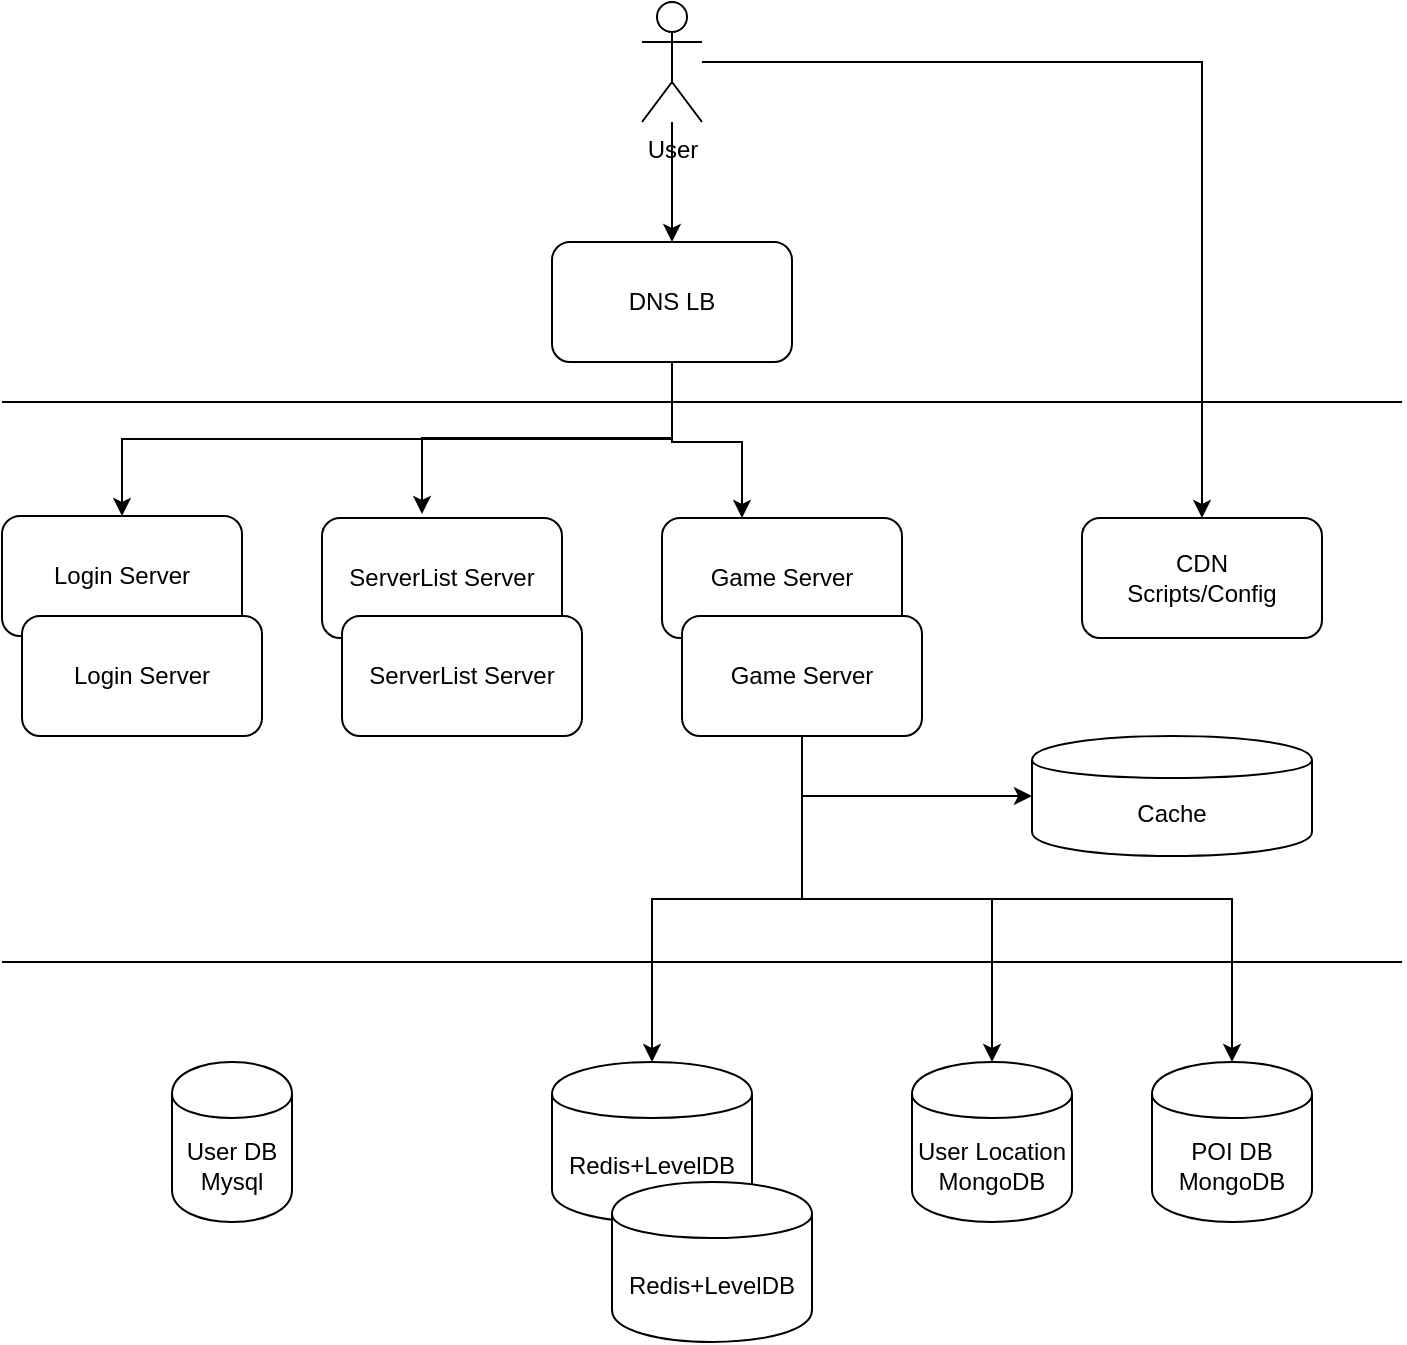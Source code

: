 <mxfile version="13.4.2" type="github">
  <diagram id="B_QkFzZtCHSM38VKsJ9S" name="Page-1">
    <mxGraphModel dx="946" dy="537" grid="1" gridSize="10" guides="1" tooltips="1" connect="1" arrows="1" fold="1" page="1" pageScale="1" pageWidth="827" pageHeight="1169" math="0" shadow="0">
      <root>
        <mxCell id="0" />
        <mxCell id="1" parent="0" />
        <mxCell id="7ppkrrDHbv6pOlSbB4aA-1" value="" style="endArrow=none;html=1;" edge="1" parent="1">
          <mxGeometry width="50" height="50" relative="1" as="geometry">
            <mxPoint x="40" y="500" as="sourcePoint" />
            <mxPoint x="740" y="500" as="targetPoint" />
          </mxGeometry>
        </mxCell>
        <mxCell id="7ppkrrDHbv6pOlSbB4aA-2" value="" style="endArrow=none;html=1;" edge="1" parent="1">
          <mxGeometry width="50" height="50" relative="1" as="geometry">
            <mxPoint x="40" y="220" as="sourcePoint" />
            <mxPoint x="740" y="220" as="targetPoint" />
          </mxGeometry>
        </mxCell>
        <mxCell id="7ppkrrDHbv6pOlSbB4aA-15" style="edgeStyle=orthogonalEdgeStyle;rounded=0;orthogonalLoop=1;jettySize=auto;html=1;entryX=0.5;entryY=0;entryDx=0;entryDy=0;" edge="1" parent="1" source="7ppkrrDHbv6pOlSbB4aA-3" target="7ppkrrDHbv6pOlSbB4aA-14">
          <mxGeometry relative="1" as="geometry" />
        </mxCell>
        <mxCell id="7ppkrrDHbv6pOlSbB4aA-29" style="edgeStyle=orthogonalEdgeStyle;rounded=0;orthogonalLoop=1;jettySize=auto;html=1;entryX=0.5;entryY=0;entryDx=0;entryDy=0;" edge="1" parent="1" source="7ppkrrDHbv6pOlSbB4aA-3" target="7ppkrrDHbv6pOlSbB4aA-24">
          <mxGeometry relative="1" as="geometry" />
        </mxCell>
        <mxCell id="7ppkrrDHbv6pOlSbB4aA-3" value="User" style="shape=umlActor;verticalLabelPosition=bottom;verticalAlign=top;html=1;outlineConnect=0;" vertex="1" parent="1">
          <mxGeometry x="360" y="20" width="30" height="60" as="geometry" />
        </mxCell>
        <mxCell id="7ppkrrDHbv6pOlSbB4aA-18" style="edgeStyle=orthogonalEdgeStyle;rounded=0;orthogonalLoop=1;jettySize=auto;html=1;exitX=0.5;exitY=1;exitDx=0;exitDy=0;entryX=0.5;entryY=0;entryDx=0;entryDy=0;" edge="1" parent="1" source="7ppkrrDHbv6pOlSbB4aA-14" target="7ppkrrDHbv6pOlSbB4aA-16">
          <mxGeometry relative="1" as="geometry" />
        </mxCell>
        <mxCell id="7ppkrrDHbv6pOlSbB4aA-21" style="edgeStyle=orthogonalEdgeStyle;rounded=0;orthogonalLoop=1;jettySize=auto;html=1;exitX=0.5;exitY=1;exitDx=0;exitDy=0;" edge="1" parent="1">
          <mxGeometry relative="1" as="geometry">
            <mxPoint x="375" y="207" as="sourcePoint" />
            <mxPoint x="410" y="278" as="targetPoint" />
            <Array as="points">
              <mxPoint x="375" y="240" />
              <mxPoint x="410" y="240" />
            </Array>
          </mxGeometry>
        </mxCell>
        <mxCell id="7ppkrrDHbv6pOlSbB4aA-42" style="edgeStyle=orthogonalEdgeStyle;rounded=0;orthogonalLoop=1;jettySize=auto;html=1;" edge="1" parent="1">
          <mxGeometry relative="1" as="geometry">
            <mxPoint x="375" y="198" as="sourcePoint" />
            <mxPoint x="250" y="276" as="targetPoint" />
            <Array as="points">
              <mxPoint x="375" y="238" />
              <mxPoint x="250" y="238" />
            </Array>
          </mxGeometry>
        </mxCell>
        <mxCell id="7ppkrrDHbv6pOlSbB4aA-14" value="DNS LB" style="rounded=1;whiteSpace=wrap;html=1;" vertex="1" parent="1">
          <mxGeometry x="315" y="140" width="120" height="60" as="geometry" />
        </mxCell>
        <mxCell id="7ppkrrDHbv6pOlSbB4aA-16" value="Login Server" style="rounded=1;whiteSpace=wrap;html=1;" vertex="1" parent="1">
          <mxGeometry x="40" y="277" width="120" height="60" as="geometry" />
        </mxCell>
        <mxCell id="7ppkrrDHbv6pOlSbB4aA-17" value="Login Server" style="rounded=1;whiteSpace=wrap;html=1;" vertex="1" parent="1">
          <mxGeometry x="50" y="327" width="120" height="60" as="geometry" />
        </mxCell>
        <mxCell id="7ppkrrDHbv6pOlSbB4aA-20" value="Game Server" style="rounded=1;whiteSpace=wrap;html=1;" vertex="1" parent="1">
          <mxGeometry x="370" y="278" width="120" height="60" as="geometry" />
        </mxCell>
        <mxCell id="7ppkrrDHbv6pOlSbB4aA-34" style="edgeStyle=orthogonalEdgeStyle;rounded=0;orthogonalLoop=1;jettySize=auto;html=1;exitX=0.5;exitY=1;exitDx=0;exitDy=0;entryX=0.5;entryY=0;entryDx=0;entryDy=0;" edge="1" parent="1" source="7ppkrrDHbv6pOlSbB4aA-23" target="7ppkrrDHbv6pOlSbB4aA-30">
          <mxGeometry relative="1" as="geometry" />
        </mxCell>
        <mxCell id="7ppkrrDHbv6pOlSbB4aA-35" style="edgeStyle=orthogonalEdgeStyle;rounded=0;orthogonalLoop=1;jettySize=auto;html=1;exitX=0.5;exitY=1;exitDx=0;exitDy=0;entryX=0.5;entryY=0;entryDx=0;entryDy=0;" edge="1" parent="1" source="7ppkrrDHbv6pOlSbB4aA-23" target="7ppkrrDHbv6pOlSbB4aA-32">
          <mxGeometry relative="1" as="geometry" />
        </mxCell>
        <mxCell id="7ppkrrDHbv6pOlSbB4aA-36" style="edgeStyle=orthogonalEdgeStyle;rounded=0;orthogonalLoop=1;jettySize=auto;html=1;exitX=0.5;exitY=1;exitDx=0;exitDy=0;" edge="1" parent="1" source="7ppkrrDHbv6pOlSbB4aA-23" target="7ppkrrDHbv6pOlSbB4aA-33">
          <mxGeometry relative="1" as="geometry" />
        </mxCell>
        <mxCell id="7ppkrrDHbv6pOlSbB4aA-43" style="edgeStyle=orthogonalEdgeStyle;rounded=0;orthogonalLoop=1;jettySize=auto;html=1;exitX=0.5;exitY=1;exitDx=0;exitDy=0;entryX=0;entryY=0.5;entryDx=0;entryDy=0;" edge="1" parent="1" source="7ppkrrDHbv6pOlSbB4aA-23" target="7ppkrrDHbv6pOlSbB4aA-37">
          <mxGeometry relative="1" as="geometry" />
        </mxCell>
        <mxCell id="7ppkrrDHbv6pOlSbB4aA-23" value="Game Server" style="rounded=1;whiteSpace=wrap;html=1;" vertex="1" parent="1">
          <mxGeometry x="380" y="327" width="120" height="60" as="geometry" />
        </mxCell>
        <mxCell id="7ppkrrDHbv6pOlSbB4aA-24" value="CDN&lt;br&gt;Scripts/Config" style="rounded=1;whiteSpace=wrap;html=1;" vertex="1" parent="1">
          <mxGeometry x="580" y="278" width="120" height="60" as="geometry" />
        </mxCell>
        <mxCell id="7ppkrrDHbv6pOlSbB4aA-27" value="User DB&lt;br&gt;Mysql" style="shape=cylinder;whiteSpace=wrap;html=1;boundedLbl=1;backgroundOutline=1;" vertex="1" parent="1">
          <mxGeometry x="125" y="550" width="60" height="80" as="geometry" />
        </mxCell>
        <mxCell id="7ppkrrDHbv6pOlSbB4aA-30" value="Redis+LevelDB" style="shape=cylinder;whiteSpace=wrap;html=1;boundedLbl=1;backgroundOutline=1;" vertex="1" parent="1">
          <mxGeometry x="315" y="550" width="100" height="80" as="geometry" />
        </mxCell>
        <mxCell id="7ppkrrDHbv6pOlSbB4aA-31" value="Redis+LevelDB" style="shape=cylinder;whiteSpace=wrap;html=1;boundedLbl=1;backgroundOutline=1;" vertex="1" parent="1">
          <mxGeometry x="345" y="610" width="100" height="80" as="geometry" />
        </mxCell>
        <mxCell id="7ppkrrDHbv6pOlSbB4aA-32" value="User Location&lt;br&gt;MongoDB" style="shape=cylinder;whiteSpace=wrap;html=1;boundedLbl=1;backgroundOutline=1;" vertex="1" parent="1">
          <mxGeometry x="495" y="550" width="80" height="80" as="geometry" />
        </mxCell>
        <mxCell id="7ppkrrDHbv6pOlSbB4aA-33" value="POI DB&lt;br&gt;MongoDB" style="shape=cylinder;whiteSpace=wrap;html=1;boundedLbl=1;backgroundOutline=1;" vertex="1" parent="1">
          <mxGeometry x="615" y="550" width="80" height="80" as="geometry" />
        </mxCell>
        <mxCell id="7ppkrrDHbv6pOlSbB4aA-37" value="Cache" style="shape=cylinder;whiteSpace=wrap;html=1;boundedLbl=1;backgroundOutline=1;" vertex="1" parent="1">
          <mxGeometry x="555" y="387" width="140" height="60" as="geometry" />
        </mxCell>
        <mxCell id="7ppkrrDHbv6pOlSbB4aA-40" value="ServerList Server" style="rounded=1;whiteSpace=wrap;html=1;" vertex="1" parent="1">
          <mxGeometry x="200" y="278" width="120" height="60" as="geometry" />
        </mxCell>
        <mxCell id="7ppkrrDHbv6pOlSbB4aA-41" value="ServerList Server" style="rounded=1;whiteSpace=wrap;html=1;" vertex="1" parent="1">
          <mxGeometry x="210" y="327" width="120" height="60" as="geometry" />
        </mxCell>
      </root>
    </mxGraphModel>
  </diagram>
</mxfile>
